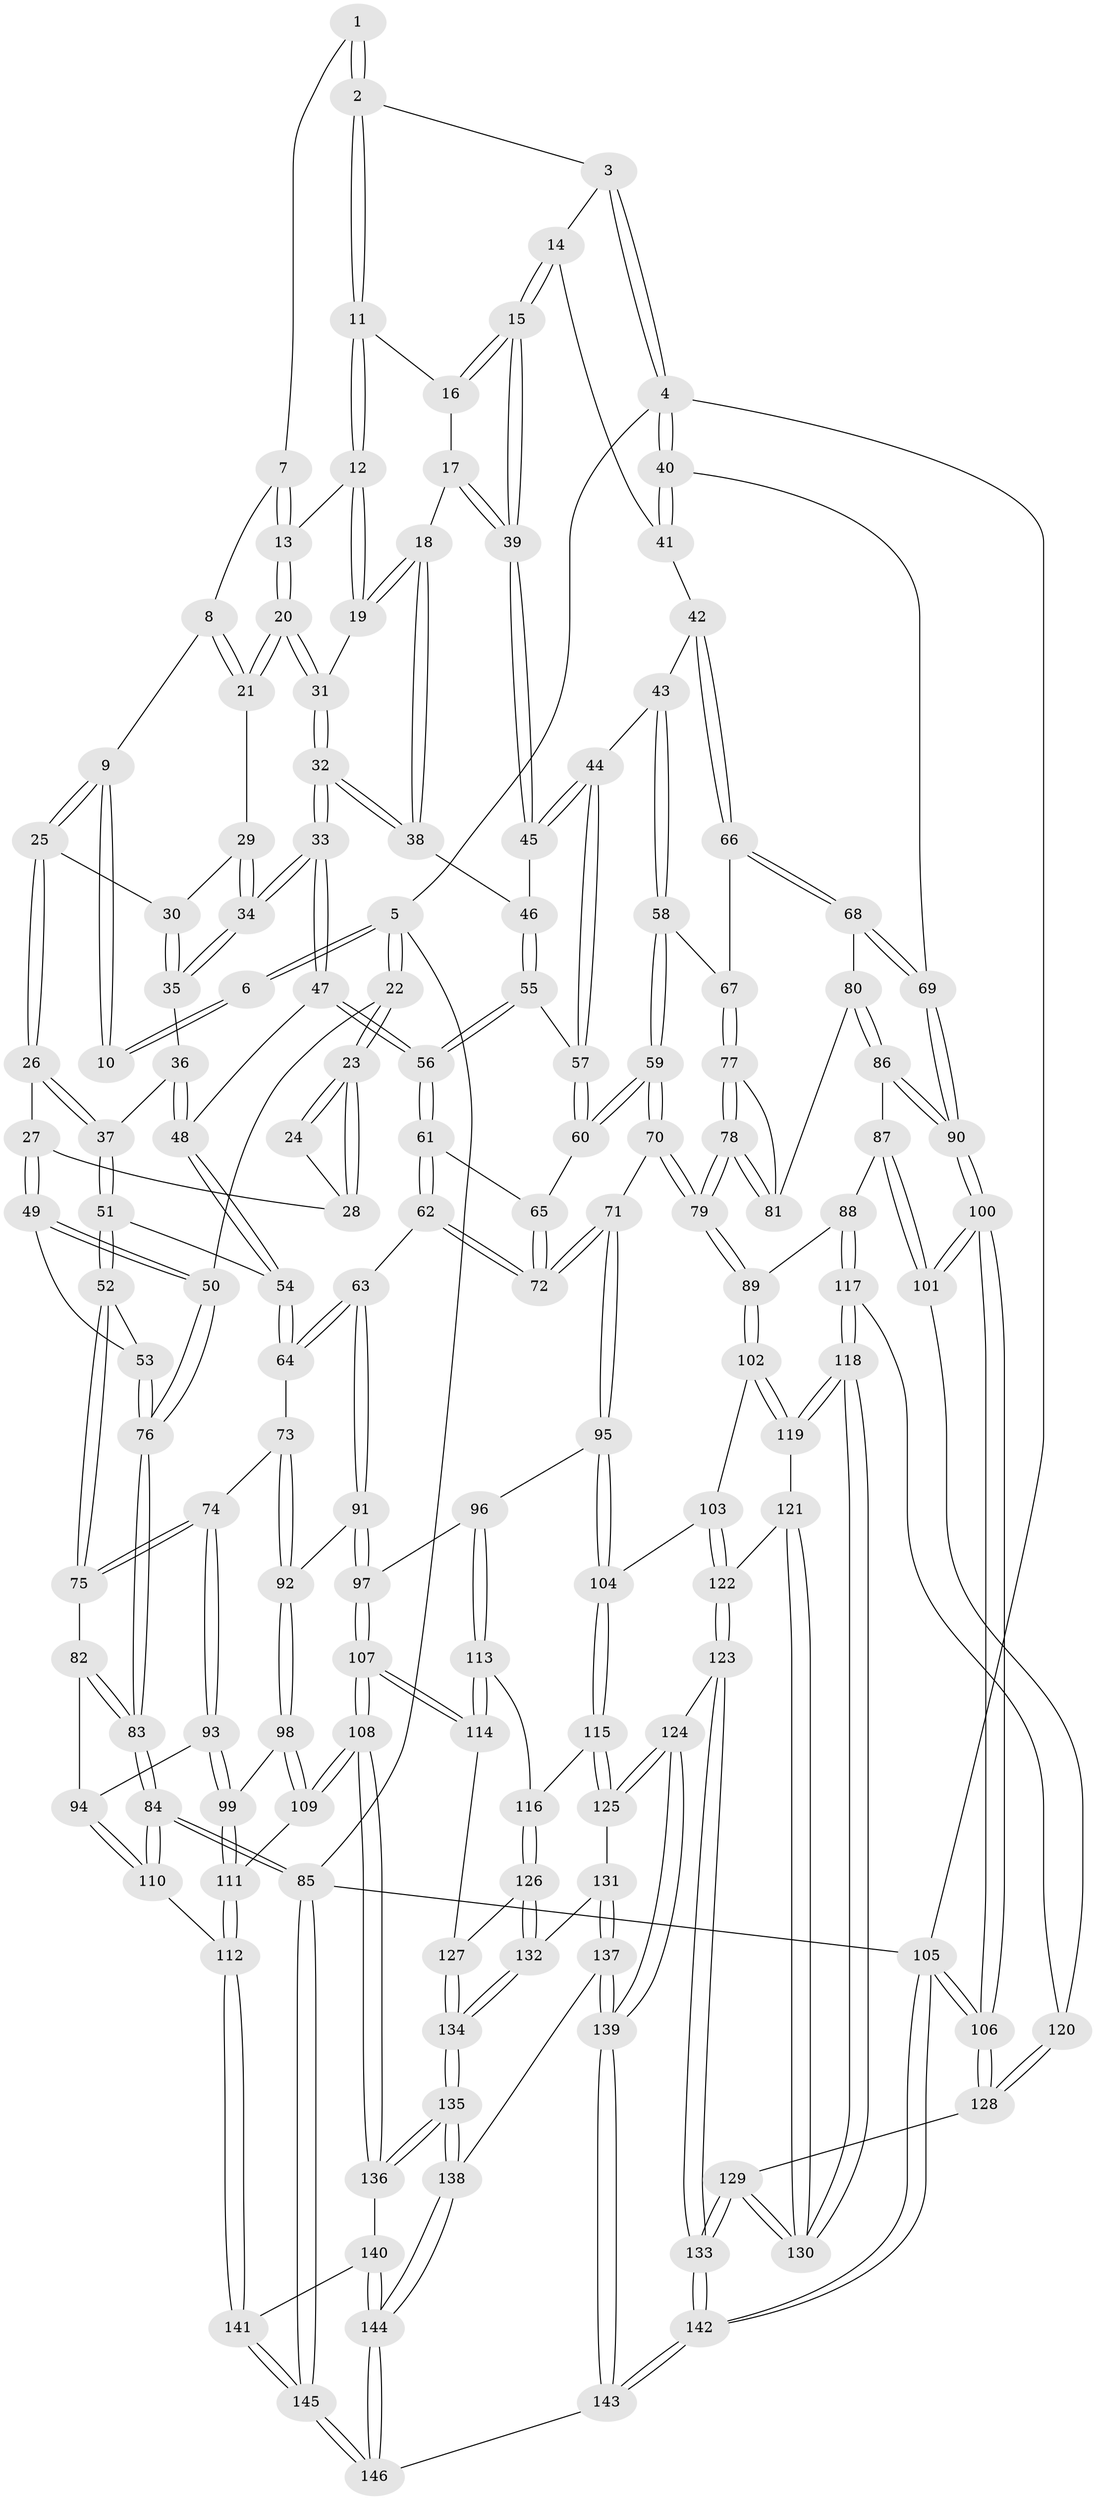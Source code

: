 // coarse degree distribution, {6: 0.045454545454545456, 2: 0.045454545454545456, 4: 0.5454545454545454, 7: 0.022727272727272728, 3: 0.25, 5: 0.09090909090909091}
// Generated by graph-tools (version 1.1) at 2025/54/03/04/25 22:54:41]
// undirected, 146 vertices, 362 edges
graph export_dot {
  node [color=gray90,style=filled];
  1 [pos="+0.44253885132116116+0"];
  2 [pos="+0.6340527429598823+0"];
  3 [pos="+1+0"];
  4 [pos="+1+0"];
  5 [pos="+0+0"];
  6 [pos="+0.18144284584479828+0"];
  7 [pos="+0.4068388066823849+0"];
  8 [pos="+0.30346483243368616+0.06666295593523433"];
  9 [pos="+0.23294938947296354+0.04457409332263228"];
  10 [pos="+0.22498482579644422+0.03193453495879703"];
  11 [pos="+0.6361854047734333+0"];
  12 [pos="+0.5910366219722997+0"];
  13 [pos="+0.4260681924628362+0.10216777296604529"];
  14 [pos="+0.8814660236218325+0.1272324160787213"];
  15 [pos="+0.7754237794539792+0.14765746770493152"];
  16 [pos="+0.6516617965658781+0"];
  17 [pos="+0.6583112456456874+0.1718466487183711"];
  18 [pos="+0.5928172691368186+0.17720164801162364"];
  19 [pos="+0.5673769531992724+0.11421244286880784"];
  20 [pos="+0.4255098667099392+0.11927877398014602"];
  21 [pos="+0.3375999143845027+0.11430126796072561"];
  22 [pos="+0+0"];
  23 [pos="+0+0"];
  24 [pos="+0.15586355755983472+0.07347488486481803"];
  25 [pos="+0.22952968415501307+0.1297110223646843"];
  26 [pos="+0.14054148336135766+0.22143181618835514"];
  27 [pos="+0.12170328504741783+0.21738085223493606"];
  28 [pos="+0.08986487169436638+0.17796088494484325"];
  29 [pos="+0.3133767546232716+0.14700524121859682"];
  30 [pos="+0.270693039429022+0.15265776973978953"];
  31 [pos="+0.4260568810277589+0.12021238543588116"];
  32 [pos="+0.4269474832706562+0.2688648682316221"];
  33 [pos="+0.41340315680538964+0.2856639395810509"];
  34 [pos="+0.3580155428416978+0.2533685536398"];
  35 [pos="+0.27840823977431467+0.2356395641002725"];
  36 [pos="+0.21507458077808728+0.25043655487072475"];
  37 [pos="+0.16944649987366872+0.24628824097869315"];
  38 [pos="+0.5649742117938912+0.22968391956872333"];
  39 [pos="+0.751062376750489+0.17851180744500253"];
  40 [pos="+1+0.20115041778425724"];
  41 [pos="+0.8947046434561311+0.1396452465498891"];
  42 [pos="+0.9300540027546802+0.35815136663271313"];
  43 [pos="+0.7847822677725784+0.3174356956102418"];
  44 [pos="+0.7814032906725707+0.3147801390597785"];
  45 [pos="+0.7511164032631459+0.2572319327548485"];
  46 [pos="+0.617762095562971+0.3022816294464017"];
  47 [pos="+0.4090227201471606+0.3260917960778032"];
  48 [pos="+0.3011526321223118+0.3663428520905314"];
  49 [pos="+0.0997161215259932+0.2453646360620198"];
  50 [pos="+0+0.3068372868936288"];
  51 [pos="+0.19236246531591872+0.4135760673471939"];
  52 [pos="+0.13498043261985007+0.4515362476466229"];
  53 [pos="+0.01437004918545723+0.4078286939845662"];
  54 [pos="+0.23862498376095012+0.41336829802684966"];
  55 [pos="+0.6152792377780679+0.37610054756264116"];
  56 [pos="+0.43779596009204136+0.3789225927429096"];
  57 [pos="+0.6354618696674691+0.40164991891250856"];
  58 [pos="+0.7459793764111666+0.4602109234341193"];
  59 [pos="+0.6855515685091284+0.4947917902382875"];
  60 [pos="+0.6389772689608844+0.41737782707015514"];
  61 [pos="+0.4410519841644164+0.470900244062105"];
  62 [pos="+0.4354938762557904+0.5069897799198391"];
  63 [pos="+0.42929595296249257+0.5112085118099413"];
  64 [pos="+0.29089189497830886+0.48387839780392905"];
  65 [pos="+0.5770232070199035+0.4508166195462331"];
  66 [pos="+0.9557373154422497+0.3818899839083017"];
  67 [pos="+0.8686864940877862+0.4650353788348463"];
  68 [pos="+1+0.4045323895344285"];
  69 [pos="+1+0.42314479643750963"];
  70 [pos="+0.6789917575335644+0.5448735475221989"];
  71 [pos="+0.5563428502802696+0.5877392987101686"];
  72 [pos="+0.534871304950881+0.5703424870630681"];
  73 [pos="+0.2556192125025454+0.5675031371231225"];
  74 [pos="+0.1906429867879875+0.5737222120360496"];
  75 [pos="+0.14252006864557665+0.5060240897998581"];
  76 [pos="+0+0.4408515120029291"];
  77 [pos="+0.8656298661886497+0.4787326737923726"];
  78 [pos="+0.7756944027396908+0.5978115094118748"];
  79 [pos="+0.7497275809254941+0.6204100151753663"];
  80 [pos="+0.8920857867989007+0.5672253147836074"];
  81 [pos="+0.8909577116177749+0.5660945575006437"];
  82 [pos="+0.06613596715504891+0.5812954435222745"];
  83 [pos="+0+0.6740080032970421"];
  84 [pos="+0+0.8300841481885198"];
  85 [pos="+0+1"];
  86 [pos="+0.9281134534761928+0.6144175157475288"];
  87 [pos="+0.9214157687243336+0.6259996531288099"];
  88 [pos="+0.8267183269456299+0.6887758008825793"];
  89 [pos="+0.762699179725877+0.6660748516059943"];
  90 [pos="+1+0.4782067962220653"];
  91 [pos="+0.3563873019779431+0.6291903689102205"];
  92 [pos="+0.3486260566878492+0.6292910019855202"];
  93 [pos="+0.17023023034596774+0.6618125980894196"];
  94 [pos="+0.15178696255382082+0.6681568302560552"];
  95 [pos="+0.546349921865108+0.655218160845992"];
  96 [pos="+0.4677925767854729+0.6976913003862882"];
  97 [pos="+0.38196670598407706+0.6701050412339635"];
  98 [pos="+0.23723101531711882+0.7049245211459961"];
  99 [pos="+0.22168225787764198+0.6986547588148366"];
  100 [pos="+1+0.8033683347267901"];
  101 [pos="+1+0.7557214125759941"];
  102 [pos="+0.733168257385619+0.7016103995327679"];
  103 [pos="+0.6866159107687627+0.7292573393528622"];
  104 [pos="+0.6085802192116501+0.7409993533942814"];
  105 [pos="+1+1"];
  106 [pos="+1+0.8850015116859127"];
  107 [pos="+0.3472843151225828+0.8139982878444332"];
  108 [pos="+0.3109142707704115+0.8408894388515173"];
  109 [pos="+0.28545563189255624+0.8259235537183555"];
  110 [pos="+0+0.8065291303776762"];
  111 [pos="+0.1190814780540413+0.8426538769650583"];
  112 [pos="+0.11608233677632505+0.8434821792117102"];
  113 [pos="+0.4703070522589189+0.7540830584538559"];
  114 [pos="+0.43509200996301267+0.8103303233640219"];
  115 [pos="+0.5891733850392172+0.7803121659396929"];
  116 [pos="+0.5529739845194519+0.7867610183531377"];
  117 [pos="+0.8307682280441742+0.694543711648617"];
  118 [pos="+0.7903270538025139+0.8405341556570085"];
  119 [pos="+0.766141629973741+0.8144554342737489"];
  120 [pos="+0.8966856140743112+0.7708040435817957"];
  121 [pos="+0.7021615746804936+0.8320067293753717"];
  122 [pos="+0.6965551267683416+0.8330457042480939"];
  123 [pos="+0.6723976807748588+0.8854712235836775"];
  124 [pos="+0.65550111714939+0.8896065025393227"];
  125 [pos="+0.6070978403944132+0.8642403696536182"];
  126 [pos="+0.49692440330093113+0.8355528162177187"];
  127 [pos="+0.46199866422323094+0.8350678356288349"];
  128 [pos="+0.8542985578922085+0.896989844141357"];
  129 [pos="+0.8374007952746784+0.9116797058965111"];
  130 [pos="+0.80869306137401+0.8697308134187165"];
  131 [pos="+0.566575372849193+0.8887139848389368"];
  132 [pos="+0.5314565347668379+0.8736839703603753"];
  133 [pos="+0.8241323182686371+0.9392686303817712"];
  134 [pos="+0.4611079563549612+0.9101886317026248"];
  135 [pos="+0.4446926186284541+0.9629263695922265"];
  136 [pos="+0.31326782124818187+0.8606795288241488"];
  137 [pos="+0.5456308440056047+0.9366849576065741"];
  138 [pos="+0.44837243627060835+0.9716672227482798"];
  139 [pos="+0.6316942533555369+1"];
  140 [pos="+0.298385894354282+0.8939350868439904"];
  141 [pos="+0.20599362329601012+1"];
  142 [pos="+0.8288471838518514+1"];
  143 [pos="+0.6759593381978835+1"];
  144 [pos="+0.4219363196673185+1"];
  145 [pos="+0.1434482112904986+1"];
  146 [pos="+0.42183591154578093+1"];
  1 -- 2;
  1 -- 2;
  1 -- 7;
  2 -- 3;
  2 -- 11;
  2 -- 11;
  3 -- 4;
  3 -- 4;
  3 -- 14;
  4 -- 5;
  4 -- 40;
  4 -- 40;
  4 -- 105;
  5 -- 6;
  5 -- 6;
  5 -- 22;
  5 -- 22;
  5 -- 85;
  6 -- 10;
  6 -- 10;
  7 -- 8;
  7 -- 13;
  7 -- 13;
  8 -- 9;
  8 -- 21;
  8 -- 21;
  9 -- 10;
  9 -- 10;
  9 -- 25;
  9 -- 25;
  11 -- 12;
  11 -- 12;
  11 -- 16;
  12 -- 13;
  12 -- 19;
  12 -- 19;
  13 -- 20;
  13 -- 20;
  14 -- 15;
  14 -- 15;
  14 -- 41;
  15 -- 16;
  15 -- 16;
  15 -- 39;
  15 -- 39;
  16 -- 17;
  17 -- 18;
  17 -- 39;
  17 -- 39;
  18 -- 19;
  18 -- 19;
  18 -- 38;
  18 -- 38;
  19 -- 31;
  20 -- 21;
  20 -- 21;
  20 -- 31;
  20 -- 31;
  21 -- 29;
  22 -- 23;
  22 -- 23;
  22 -- 50;
  23 -- 24;
  23 -- 24;
  23 -- 28;
  23 -- 28;
  24 -- 28;
  25 -- 26;
  25 -- 26;
  25 -- 30;
  26 -- 27;
  26 -- 37;
  26 -- 37;
  27 -- 28;
  27 -- 49;
  27 -- 49;
  29 -- 30;
  29 -- 34;
  29 -- 34;
  30 -- 35;
  30 -- 35;
  31 -- 32;
  31 -- 32;
  32 -- 33;
  32 -- 33;
  32 -- 38;
  32 -- 38;
  33 -- 34;
  33 -- 34;
  33 -- 47;
  33 -- 47;
  34 -- 35;
  34 -- 35;
  35 -- 36;
  36 -- 37;
  36 -- 48;
  36 -- 48;
  37 -- 51;
  37 -- 51;
  38 -- 46;
  39 -- 45;
  39 -- 45;
  40 -- 41;
  40 -- 41;
  40 -- 69;
  41 -- 42;
  42 -- 43;
  42 -- 66;
  42 -- 66;
  43 -- 44;
  43 -- 58;
  43 -- 58;
  44 -- 45;
  44 -- 45;
  44 -- 57;
  44 -- 57;
  45 -- 46;
  46 -- 55;
  46 -- 55;
  47 -- 48;
  47 -- 56;
  47 -- 56;
  48 -- 54;
  48 -- 54;
  49 -- 50;
  49 -- 50;
  49 -- 53;
  50 -- 76;
  50 -- 76;
  51 -- 52;
  51 -- 52;
  51 -- 54;
  52 -- 53;
  52 -- 75;
  52 -- 75;
  53 -- 76;
  53 -- 76;
  54 -- 64;
  54 -- 64;
  55 -- 56;
  55 -- 56;
  55 -- 57;
  56 -- 61;
  56 -- 61;
  57 -- 60;
  57 -- 60;
  58 -- 59;
  58 -- 59;
  58 -- 67;
  59 -- 60;
  59 -- 60;
  59 -- 70;
  59 -- 70;
  60 -- 65;
  61 -- 62;
  61 -- 62;
  61 -- 65;
  62 -- 63;
  62 -- 72;
  62 -- 72;
  63 -- 64;
  63 -- 64;
  63 -- 91;
  63 -- 91;
  64 -- 73;
  65 -- 72;
  65 -- 72;
  66 -- 67;
  66 -- 68;
  66 -- 68;
  67 -- 77;
  67 -- 77;
  68 -- 69;
  68 -- 69;
  68 -- 80;
  69 -- 90;
  69 -- 90;
  70 -- 71;
  70 -- 79;
  70 -- 79;
  71 -- 72;
  71 -- 72;
  71 -- 95;
  71 -- 95;
  73 -- 74;
  73 -- 92;
  73 -- 92;
  74 -- 75;
  74 -- 75;
  74 -- 93;
  74 -- 93;
  75 -- 82;
  76 -- 83;
  76 -- 83;
  77 -- 78;
  77 -- 78;
  77 -- 81;
  78 -- 79;
  78 -- 79;
  78 -- 81;
  78 -- 81;
  79 -- 89;
  79 -- 89;
  80 -- 81;
  80 -- 86;
  80 -- 86;
  82 -- 83;
  82 -- 83;
  82 -- 94;
  83 -- 84;
  83 -- 84;
  84 -- 85;
  84 -- 85;
  84 -- 110;
  84 -- 110;
  85 -- 145;
  85 -- 145;
  85 -- 105;
  86 -- 87;
  86 -- 90;
  86 -- 90;
  87 -- 88;
  87 -- 101;
  87 -- 101;
  88 -- 89;
  88 -- 117;
  88 -- 117;
  89 -- 102;
  89 -- 102;
  90 -- 100;
  90 -- 100;
  91 -- 92;
  91 -- 97;
  91 -- 97;
  92 -- 98;
  92 -- 98;
  93 -- 94;
  93 -- 99;
  93 -- 99;
  94 -- 110;
  94 -- 110;
  95 -- 96;
  95 -- 104;
  95 -- 104;
  96 -- 97;
  96 -- 113;
  96 -- 113;
  97 -- 107;
  97 -- 107;
  98 -- 99;
  98 -- 109;
  98 -- 109;
  99 -- 111;
  99 -- 111;
  100 -- 101;
  100 -- 101;
  100 -- 106;
  100 -- 106;
  101 -- 120;
  102 -- 103;
  102 -- 119;
  102 -- 119;
  103 -- 104;
  103 -- 122;
  103 -- 122;
  104 -- 115;
  104 -- 115;
  105 -- 106;
  105 -- 106;
  105 -- 142;
  105 -- 142;
  106 -- 128;
  106 -- 128;
  107 -- 108;
  107 -- 108;
  107 -- 114;
  107 -- 114;
  108 -- 109;
  108 -- 109;
  108 -- 136;
  108 -- 136;
  109 -- 111;
  110 -- 112;
  111 -- 112;
  111 -- 112;
  112 -- 141;
  112 -- 141;
  113 -- 114;
  113 -- 114;
  113 -- 116;
  114 -- 127;
  115 -- 116;
  115 -- 125;
  115 -- 125;
  116 -- 126;
  116 -- 126;
  117 -- 118;
  117 -- 118;
  117 -- 120;
  118 -- 119;
  118 -- 119;
  118 -- 130;
  118 -- 130;
  119 -- 121;
  120 -- 128;
  120 -- 128;
  121 -- 122;
  121 -- 130;
  121 -- 130;
  122 -- 123;
  122 -- 123;
  123 -- 124;
  123 -- 133;
  123 -- 133;
  124 -- 125;
  124 -- 125;
  124 -- 139;
  124 -- 139;
  125 -- 131;
  126 -- 127;
  126 -- 132;
  126 -- 132;
  127 -- 134;
  127 -- 134;
  128 -- 129;
  129 -- 130;
  129 -- 130;
  129 -- 133;
  129 -- 133;
  131 -- 132;
  131 -- 137;
  131 -- 137;
  132 -- 134;
  132 -- 134;
  133 -- 142;
  133 -- 142;
  134 -- 135;
  134 -- 135;
  135 -- 136;
  135 -- 136;
  135 -- 138;
  135 -- 138;
  136 -- 140;
  137 -- 138;
  137 -- 139;
  137 -- 139;
  138 -- 144;
  138 -- 144;
  139 -- 143;
  139 -- 143;
  140 -- 141;
  140 -- 144;
  140 -- 144;
  141 -- 145;
  141 -- 145;
  142 -- 143;
  142 -- 143;
  143 -- 146;
  144 -- 146;
  144 -- 146;
  145 -- 146;
  145 -- 146;
}
